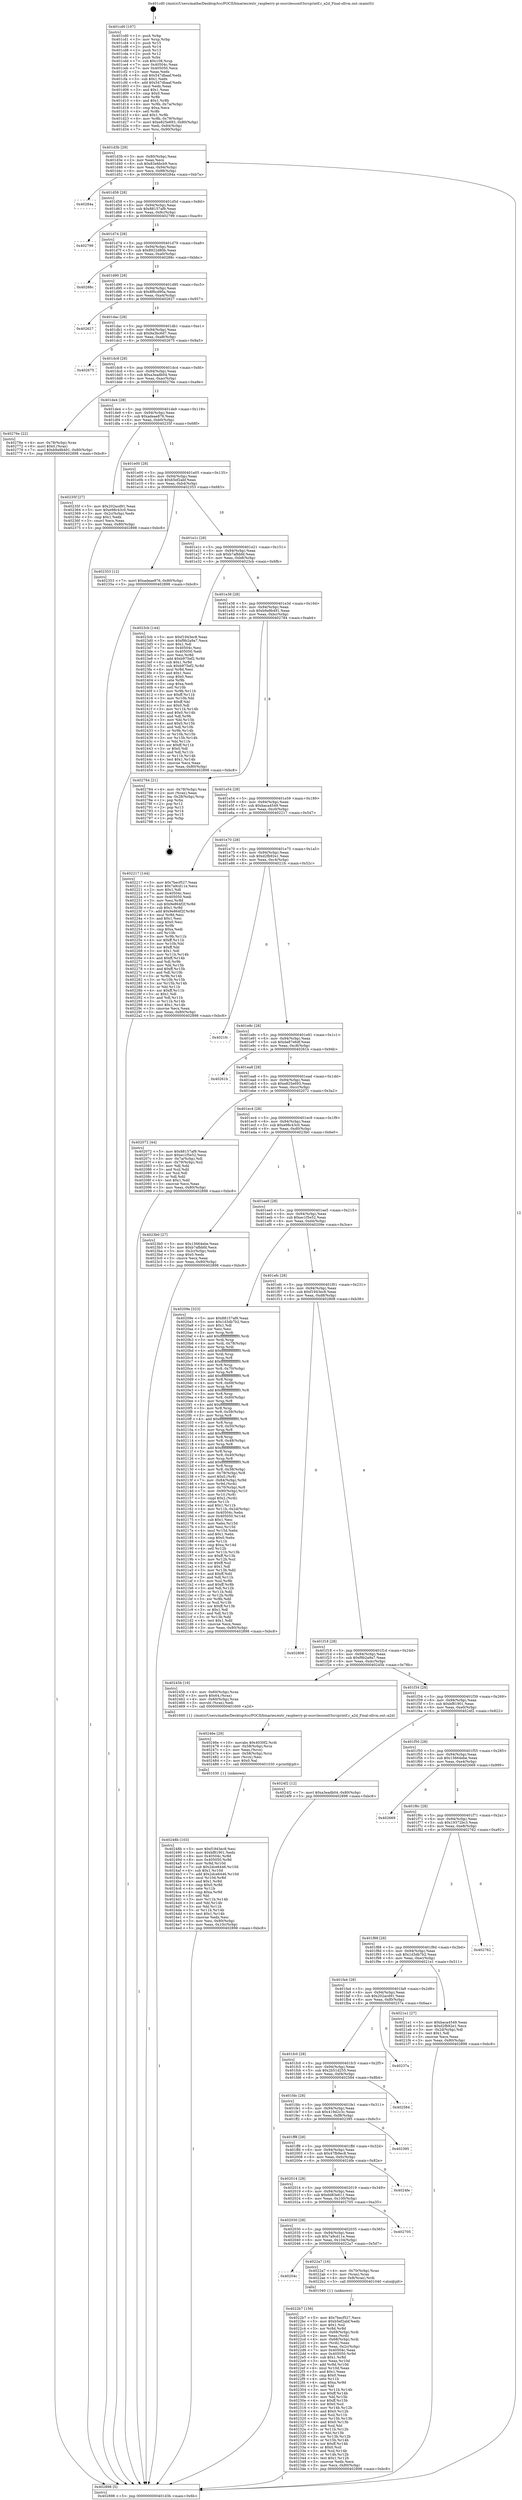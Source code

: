 digraph "0x401cd0" {
  label = "0x401cd0 (/mnt/c/Users/mathe/Desktop/tcc/POCII/binaries/extr_raspberry-pi-ossrclesson03srcprintf.c_a2d_Final-ollvm.out::main(0))"
  labelloc = "t"
  node[shape=record]

  Entry [label="",width=0.3,height=0.3,shape=circle,fillcolor=black,style=filled]
  "0x401d3b" [label="{
     0x401d3b [29]\l
     | [instrs]\l
     &nbsp;&nbsp;0x401d3b \<+3\>: mov -0x80(%rbp),%eax\l
     &nbsp;&nbsp;0x401d3e \<+2\>: mov %eax,%ecx\l
     &nbsp;&nbsp;0x401d40 \<+6\>: sub $0x83e6bcb9,%ecx\l
     &nbsp;&nbsp;0x401d46 \<+6\>: mov %eax,-0x94(%rbp)\l
     &nbsp;&nbsp;0x401d4c \<+6\>: mov %ecx,-0x98(%rbp)\l
     &nbsp;&nbsp;0x401d52 \<+6\>: je 000000000040284a \<main+0xb7a\>\l
  }"]
  "0x40284a" [label="{
     0x40284a\l
  }", style=dashed]
  "0x401d58" [label="{
     0x401d58 [28]\l
     | [instrs]\l
     &nbsp;&nbsp;0x401d58 \<+5\>: jmp 0000000000401d5d \<main+0x8d\>\l
     &nbsp;&nbsp;0x401d5d \<+6\>: mov -0x94(%rbp),%eax\l
     &nbsp;&nbsp;0x401d63 \<+5\>: sub $0x88157af9,%eax\l
     &nbsp;&nbsp;0x401d68 \<+6\>: mov %eax,-0x9c(%rbp)\l
     &nbsp;&nbsp;0x401d6e \<+6\>: je 0000000000402799 \<main+0xac9\>\l
  }"]
  Exit [label="",width=0.3,height=0.3,shape=circle,fillcolor=black,style=filled,peripheries=2]
  "0x402799" [label="{
     0x402799\l
  }", style=dashed]
  "0x401d74" [label="{
     0x401d74 [28]\l
     | [instrs]\l
     &nbsp;&nbsp;0x401d74 \<+5\>: jmp 0000000000401d79 \<main+0xa9\>\l
     &nbsp;&nbsp;0x401d79 \<+6\>: mov -0x94(%rbp),%eax\l
     &nbsp;&nbsp;0x401d7f \<+5\>: sub $0x8922d80b,%eax\l
     &nbsp;&nbsp;0x401d84 \<+6\>: mov %eax,-0xa0(%rbp)\l
     &nbsp;&nbsp;0x401d8a \<+6\>: je 000000000040288c \<main+0xbbc\>\l
  }"]
  "0x40248b" [label="{
     0x40248b [103]\l
     | [instrs]\l
     &nbsp;&nbsp;0x40248b \<+5\>: mov $0xf1943ec8,%esi\l
     &nbsp;&nbsp;0x402490 \<+5\>: mov $0xbf81901,%edx\l
     &nbsp;&nbsp;0x402495 \<+8\>: mov 0x40504c,%r8d\l
     &nbsp;&nbsp;0x40249d \<+8\>: mov 0x405050,%r9d\l
     &nbsp;&nbsp;0x4024a5 \<+3\>: mov %r8d,%r10d\l
     &nbsp;&nbsp;0x4024a8 \<+7\>: sub $0x2dce6446,%r10d\l
     &nbsp;&nbsp;0x4024af \<+4\>: sub $0x1,%r10d\l
     &nbsp;&nbsp;0x4024b3 \<+7\>: add $0x2dce6446,%r10d\l
     &nbsp;&nbsp;0x4024ba \<+4\>: imul %r10d,%r8d\l
     &nbsp;&nbsp;0x4024be \<+4\>: and $0x1,%r8d\l
     &nbsp;&nbsp;0x4024c2 \<+4\>: cmp $0x0,%r8d\l
     &nbsp;&nbsp;0x4024c6 \<+4\>: sete %r11b\l
     &nbsp;&nbsp;0x4024ca \<+4\>: cmp $0xa,%r9d\l
     &nbsp;&nbsp;0x4024ce \<+3\>: setl %bl\l
     &nbsp;&nbsp;0x4024d1 \<+3\>: mov %r11b,%r14b\l
     &nbsp;&nbsp;0x4024d4 \<+3\>: and %bl,%r14b\l
     &nbsp;&nbsp;0x4024d7 \<+3\>: xor %bl,%r11b\l
     &nbsp;&nbsp;0x4024da \<+3\>: or %r11b,%r14b\l
     &nbsp;&nbsp;0x4024dd \<+4\>: test $0x1,%r14b\l
     &nbsp;&nbsp;0x4024e1 \<+3\>: cmovne %edx,%esi\l
     &nbsp;&nbsp;0x4024e4 \<+3\>: mov %esi,-0x80(%rbp)\l
     &nbsp;&nbsp;0x4024e7 \<+6\>: mov %eax,-0x10c(%rbp)\l
     &nbsp;&nbsp;0x4024ed \<+5\>: jmp 0000000000402898 \<main+0xbc8\>\l
  }"]
  "0x40288c" [label="{
     0x40288c\l
  }", style=dashed]
  "0x401d90" [label="{
     0x401d90 [28]\l
     | [instrs]\l
     &nbsp;&nbsp;0x401d90 \<+5\>: jmp 0000000000401d95 \<main+0xc5\>\l
     &nbsp;&nbsp;0x401d95 \<+6\>: mov -0x94(%rbp),%eax\l
     &nbsp;&nbsp;0x401d9b \<+5\>: sub $0x8f6cd90a,%eax\l
     &nbsp;&nbsp;0x401da0 \<+6\>: mov %eax,-0xa4(%rbp)\l
     &nbsp;&nbsp;0x401da6 \<+6\>: je 0000000000402627 \<main+0x957\>\l
  }"]
  "0x40246e" [label="{
     0x40246e [29]\l
     | [instrs]\l
     &nbsp;&nbsp;0x40246e \<+10\>: movabs $0x4030f2,%rdi\l
     &nbsp;&nbsp;0x402478 \<+4\>: mov -0x58(%rbp),%rcx\l
     &nbsp;&nbsp;0x40247c \<+2\>: mov %eax,(%rcx)\l
     &nbsp;&nbsp;0x40247e \<+4\>: mov -0x58(%rbp),%rcx\l
     &nbsp;&nbsp;0x402482 \<+2\>: mov (%rcx),%esi\l
     &nbsp;&nbsp;0x402484 \<+2\>: mov $0x0,%al\l
     &nbsp;&nbsp;0x402486 \<+5\>: call 0000000000401030 \<printf@plt\>\l
     | [calls]\l
     &nbsp;&nbsp;0x401030 \{1\} (unknown)\l
  }"]
  "0x402627" [label="{
     0x402627\l
  }", style=dashed]
  "0x401dac" [label="{
     0x401dac [28]\l
     | [instrs]\l
     &nbsp;&nbsp;0x401dac \<+5\>: jmp 0000000000401db1 \<main+0xe1\>\l
     &nbsp;&nbsp;0x401db1 \<+6\>: mov -0x94(%rbp),%eax\l
     &nbsp;&nbsp;0x401db7 \<+5\>: sub $0x9a3bc6d7,%eax\l
     &nbsp;&nbsp;0x401dbc \<+6\>: mov %eax,-0xa8(%rbp)\l
     &nbsp;&nbsp;0x401dc2 \<+6\>: je 0000000000402675 \<main+0x9a5\>\l
  }"]
  "0x4022b7" [label="{
     0x4022b7 [156]\l
     | [instrs]\l
     &nbsp;&nbsp;0x4022b7 \<+5\>: mov $0x7becf527,%ecx\l
     &nbsp;&nbsp;0x4022bc \<+5\>: mov $0xb5ef2abf,%edx\l
     &nbsp;&nbsp;0x4022c1 \<+3\>: mov $0x1,%sil\l
     &nbsp;&nbsp;0x4022c4 \<+3\>: xor %r8d,%r8d\l
     &nbsp;&nbsp;0x4022c7 \<+4\>: mov -0x68(%rbp),%rdi\l
     &nbsp;&nbsp;0x4022cb \<+2\>: mov %eax,(%rdi)\l
     &nbsp;&nbsp;0x4022cd \<+4\>: mov -0x68(%rbp),%rdi\l
     &nbsp;&nbsp;0x4022d1 \<+2\>: mov (%rdi),%eax\l
     &nbsp;&nbsp;0x4022d3 \<+3\>: mov %eax,-0x2c(%rbp)\l
     &nbsp;&nbsp;0x4022d6 \<+7\>: mov 0x40504c,%eax\l
     &nbsp;&nbsp;0x4022dd \<+8\>: mov 0x405050,%r9d\l
     &nbsp;&nbsp;0x4022e5 \<+4\>: sub $0x1,%r8d\l
     &nbsp;&nbsp;0x4022e9 \<+3\>: mov %eax,%r10d\l
     &nbsp;&nbsp;0x4022ec \<+3\>: add %r8d,%r10d\l
     &nbsp;&nbsp;0x4022ef \<+4\>: imul %r10d,%eax\l
     &nbsp;&nbsp;0x4022f3 \<+3\>: and $0x1,%eax\l
     &nbsp;&nbsp;0x4022f6 \<+3\>: cmp $0x0,%eax\l
     &nbsp;&nbsp;0x4022f9 \<+4\>: sete %r11b\l
     &nbsp;&nbsp;0x4022fd \<+4\>: cmp $0xa,%r9d\l
     &nbsp;&nbsp;0x402301 \<+3\>: setl %bl\l
     &nbsp;&nbsp;0x402304 \<+3\>: mov %r11b,%r14b\l
     &nbsp;&nbsp;0x402307 \<+4\>: xor $0xff,%r14b\l
     &nbsp;&nbsp;0x40230b \<+3\>: mov %bl,%r15b\l
     &nbsp;&nbsp;0x40230e \<+4\>: xor $0xff,%r15b\l
     &nbsp;&nbsp;0x402312 \<+4\>: xor $0x0,%sil\l
     &nbsp;&nbsp;0x402316 \<+3\>: mov %r14b,%r12b\l
     &nbsp;&nbsp;0x402319 \<+4\>: and $0x0,%r12b\l
     &nbsp;&nbsp;0x40231d \<+3\>: and %sil,%r11b\l
     &nbsp;&nbsp;0x402320 \<+3\>: mov %r15b,%r13b\l
     &nbsp;&nbsp;0x402323 \<+4\>: and $0x0,%r13b\l
     &nbsp;&nbsp;0x402327 \<+3\>: and %sil,%bl\l
     &nbsp;&nbsp;0x40232a \<+3\>: or %r11b,%r12b\l
     &nbsp;&nbsp;0x40232d \<+3\>: or %bl,%r13b\l
     &nbsp;&nbsp;0x402330 \<+3\>: xor %r13b,%r12b\l
     &nbsp;&nbsp;0x402333 \<+3\>: or %r15b,%r14b\l
     &nbsp;&nbsp;0x402336 \<+4\>: xor $0xff,%r14b\l
     &nbsp;&nbsp;0x40233a \<+4\>: or $0x0,%sil\l
     &nbsp;&nbsp;0x40233e \<+3\>: and %sil,%r14b\l
     &nbsp;&nbsp;0x402341 \<+3\>: or %r14b,%r12b\l
     &nbsp;&nbsp;0x402344 \<+4\>: test $0x1,%r12b\l
     &nbsp;&nbsp;0x402348 \<+3\>: cmovne %edx,%ecx\l
     &nbsp;&nbsp;0x40234b \<+3\>: mov %ecx,-0x80(%rbp)\l
     &nbsp;&nbsp;0x40234e \<+5\>: jmp 0000000000402898 \<main+0xbc8\>\l
  }"]
  "0x402675" [label="{
     0x402675\l
  }", style=dashed]
  "0x401dc8" [label="{
     0x401dc8 [28]\l
     | [instrs]\l
     &nbsp;&nbsp;0x401dc8 \<+5\>: jmp 0000000000401dcd \<main+0xfd\>\l
     &nbsp;&nbsp;0x401dcd \<+6\>: mov -0x94(%rbp),%eax\l
     &nbsp;&nbsp;0x401dd3 \<+5\>: sub $0xa3eadb04,%eax\l
     &nbsp;&nbsp;0x401dd8 \<+6\>: mov %eax,-0xac(%rbp)\l
     &nbsp;&nbsp;0x401dde \<+6\>: je 000000000040276e \<main+0xa9e\>\l
  }"]
  "0x40204c" [label="{
     0x40204c\l
  }", style=dashed]
  "0x40276e" [label="{
     0x40276e [22]\l
     | [instrs]\l
     &nbsp;&nbsp;0x40276e \<+4\>: mov -0x78(%rbp),%rax\l
     &nbsp;&nbsp;0x402772 \<+6\>: movl $0x0,(%rax)\l
     &nbsp;&nbsp;0x402778 \<+7\>: movl $0xb9a9b491,-0x80(%rbp)\l
     &nbsp;&nbsp;0x40277f \<+5\>: jmp 0000000000402898 \<main+0xbc8\>\l
  }"]
  "0x401de4" [label="{
     0x401de4 [28]\l
     | [instrs]\l
     &nbsp;&nbsp;0x401de4 \<+5\>: jmp 0000000000401de9 \<main+0x119\>\l
     &nbsp;&nbsp;0x401de9 \<+6\>: mov -0x94(%rbp),%eax\l
     &nbsp;&nbsp;0x401def \<+5\>: sub $0xadeae876,%eax\l
     &nbsp;&nbsp;0x401df4 \<+6\>: mov %eax,-0xb0(%rbp)\l
     &nbsp;&nbsp;0x401dfa \<+6\>: je 000000000040235f \<main+0x68f\>\l
  }"]
  "0x4022a7" [label="{
     0x4022a7 [16]\l
     | [instrs]\l
     &nbsp;&nbsp;0x4022a7 \<+4\>: mov -0x70(%rbp),%rax\l
     &nbsp;&nbsp;0x4022ab \<+3\>: mov (%rax),%rax\l
     &nbsp;&nbsp;0x4022ae \<+4\>: mov 0x8(%rax),%rdi\l
     &nbsp;&nbsp;0x4022b2 \<+5\>: call 0000000000401040 \<atoi@plt\>\l
     | [calls]\l
     &nbsp;&nbsp;0x401040 \{1\} (unknown)\l
  }"]
  "0x40235f" [label="{
     0x40235f [27]\l
     | [instrs]\l
     &nbsp;&nbsp;0x40235f \<+5\>: mov $0x202acd91,%eax\l
     &nbsp;&nbsp;0x402364 \<+5\>: mov $0xe98c43c0,%ecx\l
     &nbsp;&nbsp;0x402369 \<+3\>: mov -0x2c(%rbp),%edx\l
     &nbsp;&nbsp;0x40236c \<+3\>: cmp $0x1,%edx\l
     &nbsp;&nbsp;0x40236f \<+3\>: cmovl %ecx,%eax\l
     &nbsp;&nbsp;0x402372 \<+3\>: mov %eax,-0x80(%rbp)\l
     &nbsp;&nbsp;0x402375 \<+5\>: jmp 0000000000402898 \<main+0xbc8\>\l
  }"]
  "0x401e00" [label="{
     0x401e00 [28]\l
     | [instrs]\l
     &nbsp;&nbsp;0x401e00 \<+5\>: jmp 0000000000401e05 \<main+0x135\>\l
     &nbsp;&nbsp;0x401e05 \<+6\>: mov -0x94(%rbp),%eax\l
     &nbsp;&nbsp;0x401e0b \<+5\>: sub $0xb5ef2abf,%eax\l
     &nbsp;&nbsp;0x401e10 \<+6\>: mov %eax,-0xb4(%rbp)\l
     &nbsp;&nbsp;0x401e16 \<+6\>: je 0000000000402353 \<main+0x683\>\l
  }"]
  "0x402030" [label="{
     0x402030 [28]\l
     | [instrs]\l
     &nbsp;&nbsp;0x402030 \<+5\>: jmp 0000000000402035 \<main+0x365\>\l
     &nbsp;&nbsp;0x402035 \<+6\>: mov -0x94(%rbp),%eax\l
     &nbsp;&nbsp;0x40203b \<+5\>: sub $0x7a9cd11e,%eax\l
     &nbsp;&nbsp;0x402040 \<+6\>: mov %eax,-0x104(%rbp)\l
     &nbsp;&nbsp;0x402046 \<+6\>: je 00000000004022a7 \<main+0x5d7\>\l
  }"]
  "0x402353" [label="{
     0x402353 [12]\l
     | [instrs]\l
     &nbsp;&nbsp;0x402353 \<+7\>: movl $0xadeae876,-0x80(%rbp)\l
     &nbsp;&nbsp;0x40235a \<+5\>: jmp 0000000000402898 \<main+0xbc8\>\l
  }"]
  "0x401e1c" [label="{
     0x401e1c [28]\l
     | [instrs]\l
     &nbsp;&nbsp;0x401e1c \<+5\>: jmp 0000000000401e21 \<main+0x151\>\l
     &nbsp;&nbsp;0x401e21 \<+6\>: mov -0x94(%rbp),%eax\l
     &nbsp;&nbsp;0x401e27 \<+5\>: sub $0xb7afbbfd,%eax\l
     &nbsp;&nbsp;0x401e2c \<+6\>: mov %eax,-0xb8(%rbp)\l
     &nbsp;&nbsp;0x401e32 \<+6\>: je 00000000004023cb \<main+0x6fb\>\l
  }"]
  "0x402705" [label="{
     0x402705\l
  }", style=dashed]
  "0x4023cb" [label="{
     0x4023cb [144]\l
     | [instrs]\l
     &nbsp;&nbsp;0x4023cb \<+5\>: mov $0xf1943ec8,%eax\l
     &nbsp;&nbsp;0x4023d0 \<+5\>: mov $0xf9b2a9a7,%ecx\l
     &nbsp;&nbsp;0x4023d5 \<+2\>: mov $0x1,%dl\l
     &nbsp;&nbsp;0x4023d7 \<+7\>: mov 0x40504c,%esi\l
     &nbsp;&nbsp;0x4023de \<+7\>: mov 0x405050,%edi\l
     &nbsp;&nbsp;0x4023e5 \<+3\>: mov %esi,%r8d\l
     &nbsp;&nbsp;0x4023e8 \<+7\>: add $0xb975ef2,%r8d\l
     &nbsp;&nbsp;0x4023ef \<+4\>: sub $0x1,%r8d\l
     &nbsp;&nbsp;0x4023f3 \<+7\>: sub $0xb975ef2,%r8d\l
     &nbsp;&nbsp;0x4023fa \<+4\>: imul %r8d,%esi\l
     &nbsp;&nbsp;0x4023fe \<+3\>: and $0x1,%esi\l
     &nbsp;&nbsp;0x402401 \<+3\>: cmp $0x0,%esi\l
     &nbsp;&nbsp;0x402404 \<+4\>: sete %r9b\l
     &nbsp;&nbsp;0x402408 \<+3\>: cmp $0xa,%edi\l
     &nbsp;&nbsp;0x40240b \<+4\>: setl %r10b\l
     &nbsp;&nbsp;0x40240f \<+3\>: mov %r9b,%r11b\l
     &nbsp;&nbsp;0x402412 \<+4\>: xor $0xff,%r11b\l
     &nbsp;&nbsp;0x402416 \<+3\>: mov %r10b,%bl\l
     &nbsp;&nbsp;0x402419 \<+3\>: xor $0xff,%bl\l
     &nbsp;&nbsp;0x40241c \<+3\>: xor $0x0,%dl\l
     &nbsp;&nbsp;0x40241f \<+3\>: mov %r11b,%r14b\l
     &nbsp;&nbsp;0x402422 \<+4\>: and $0x0,%r14b\l
     &nbsp;&nbsp;0x402426 \<+3\>: and %dl,%r9b\l
     &nbsp;&nbsp;0x402429 \<+3\>: mov %bl,%r15b\l
     &nbsp;&nbsp;0x40242c \<+4\>: and $0x0,%r15b\l
     &nbsp;&nbsp;0x402430 \<+3\>: and %dl,%r10b\l
     &nbsp;&nbsp;0x402433 \<+3\>: or %r9b,%r14b\l
     &nbsp;&nbsp;0x402436 \<+3\>: or %r10b,%r15b\l
     &nbsp;&nbsp;0x402439 \<+3\>: xor %r15b,%r14b\l
     &nbsp;&nbsp;0x40243c \<+3\>: or %bl,%r11b\l
     &nbsp;&nbsp;0x40243f \<+4\>: xor $0xff,%r11b\l
     &nbsp;&nbsp;0x402443 \<+3\>: or $0x0,%dl\l
     &nbsp;&nbsp;0x402446 \<+3\>: and %dl,%r11b\l
     &nbsp;&nbsp;0x402449 \<+3\>: or %r11b,%r14b\l
     &nbsp;&nbsp;0x40244c \<+4\>: test $0x1,%r14b\l
     &nbsp;&nbsp;0x402450 \<+3\>: cmovne %ecx,%eax\l
     &nbsp;&nbsp;0x402453 \<+3\>: mov %eax,-0x80(%rbp)\l
     &nbsp;&nbsp;0x402456 \<+5\>: jmp 0000000000402898 \<main+0xbc8\>\l
  }"]
  "0x401e38" [label="{
     0x401e38 [28]\l
     | [instrs]\l
     &nbsp;&nbsp;0x401e38 \<+5\>: jmp 0000000000401e3d \<main+0x16d\>\l
     &nbsp;&nbsp;0x401e3d \<+6\>: mov -0x94(%rbp),%eax\l
     &nbsp;&nbsp;0x401e43 \<+5\>: sub $0xb9a9b491,%eax\l
     &nbsp;&nbsp;0x401e48 \<+6\>: mov %eax,-0xbc(%rbp)\l
     &nbsp;&nbsp;0x401e4e \<+6\>: je 0000000000402784 \<main+0xab4\>\l
  }"]
  "0x402014" [label="{
     0x402014 [28]\l
     | [instrs]\l
     &nbsp;&nbsp;0x402014 \<+5\>: jmp 0000000000402019 \<main+0x349\>\l
     &nbsp;&nbsp;0x402019 \<+6\>: mov -0x94(%rbp),%eax\l
     &nbsp;&nbsp;0x40201f \<+5\>: sub $0x6d83e611,%eax\l
     &nbsp;&nbsp;0x402024 \<+6\>: mov %eax,-0x100(%rbp)\l
     &nbsp;&nbsp;0x40202a \<+6\>: je 0000000000402705 \<main+0xa35\>\l
  }"]
  "0x402784" [label="{
     0x402784 [21]\l
     | [instrs]\l
     &nbsp;&nbsp;0x402784 \<+4\>: mov -0x78(%rbp),%rax\l
     &nbsp;&nbsp;0x402788 \<+2\>: mov (%rax),%eax\l
     &nbsp;&nbsp;0x40278a \<+4\>: lea -0x28(%rbp),%rsp\l
     &nbsp;&nbsp;0x40278e \<+1\>: pop %rbx\l
     &nbsp;&nbsp;0x40278f \<+2\>: pop %r12\l
     &nbsp;&nbsp;0x402791 \<+2\>: pop %r13\l
     &nbsp;&nbsp;0x402793 \<+2\>: pop %r14\l
     &nbsp;&nbsp;0x402795 \<+2\>: pop %r15\l
     &nbsp;&nbsp;0x402797 \<+1\>: pop %rbp\l
     &nbsp;&nbsp;0x402798 \<+1\>: ret\l
  }"]
  "0x401e54" [label="{
     0x401e54 [28]\l
     | [instrs]\l
     &nbsp;&nbsp;0x401e54 \<+5\>: jmp 0000000000401e59 \<main+0x189\>\l
     &nbsp;&nbsp;0x401e59 \<+6\>: mov -0x94(%rbp),%eax\l
     &nbsp;&nbsp;0x401e5f \<+5\>: sub $0xbaca4549,%eax\l
     &nbsp;&nbsp;0x401e64 \<+6\>: mov %eax,-0xc0(%rbp)\l
     &nbsp;&nbsp;0x401e6a \<+6\>: je 0000000000402217 \<main+0x547\>\l
  }"]
  "0x4024fe" [label="{
     0x4024fe\l
  }", style=dashed]
  "0x402217" [label="{
     0x402217 [144]\l
     | [instrs]\l
     &nbsp;&nbsp;0x402217 \<+5\>: mov $0x7becf527,%eax\l
     &nbsp;&nbsp;0x40221c \<+5\>: mov $0x7a9cd11e,%ecx\l
     &nbsp;&nbsp;0x402221 \<+2\>: mov $0x1,%dl\l
     &nbsp;&nbsp;0x402223 \<+7\>: mov 0x40504c,%esi\l
     &nbsp;&nbsp;0x40222a \<+7\>: mov 0x405050,%edi\l
     &nbsp;&nbsp;0x402231 \<+3\>: mov %esi,%r8d\l
     &nbsp;&nbsp;0x402234 \<+7\>: sub $0x9e864f2f,%r8d\l
     &nbsp;&nbsp;0x40223b \<+4\>: sub $0x1,%r8d\l
     &nbsp;&nbsp;0x40223f \<+7\>: add $0x9e864f2f,%r8d\l
     &nbsp;&nbsp;0x402246 \<+4\>: imul %r8d,%esi\l
     &nbsp;&nbsp;0x40224a \<+3\>: and $0x1,%esi\l
     &nbsp;&nbsp;0x40224d \<+3\>: cmp $0x0,%esi\l
     &nbsp;&nbsp;0x402250 \<+4\>: sete %r9b\l
     &nbsp;&nbsp;0x402254 \<+3\>: cmp $0xa,%edi\l
     &nbsp;&nbsp;0x402257 \<+4\>: setl %r10b\l
     &nbsp;&nbsp;0x40225b \<+3\>: mov %r9b,%r11b\l
     &nbsp;&nbsp;0x40225e \<+4\>: xor $0xff,%r11b\l
     &nbsp;&nbsp;0x402262 \<+3\>: mov %r10b,%bl\l
     &nbsp;&nbsp;0x402265 \<+3\>: xor $0xff,%bl\l
     &nbsp;&nbsp;0x402268 \<+3\>: xor $0x1,%dl\l
     &nbsp;&nbsp;0x40226b \<+3\>: mov %r11b,%r14b\l
     &nbsp;&nbsp;0x40226e \<+4\>: and $0xff,%r14b\l
     &nbsp;&nbsp;0x402272 \<+3\>: and %dl,%r9b\l
     &nbsp;&nbsp;0x402275 \<+3\>: mov %bl,%r15b\l
     &nbsp;&nbsp;0x402278 \<+4\>: and $0xff,%r15b\l
     &nbsp;&nbsp;0x40227c \<+3\>: and %dl,%r10b\l
     &nbsp;&nbsp;0x40227f \<+3\>: or %r9b,%r14b\l
     &nbsp;&nbsp;0x402282 \<+3\>: or %r10b,%r15b\l
     &nbsp;&nbsp;0x402285 \<+3\>: xor %r15b,%r14b\l
     &nbsp;&nbsp;0x402288 \<+3\>: or %bl,%r11b\l
     &nbsp;&nbsp;0x40228b \<+4\>: xor $0xff,%r11b\l
     &nbsp;&nbsp;0x40228f \<+3\>: or $0x1,%dl\l
     &nbsp;&nbsp;0x402292 \<+3\>: and %dl,%r11b\l
     &nbsp;&nbsp;0x402295 \<+3\>: or %r11b,%r14b\l
     &nbsp;&nbsp;0x402298 \<+4\>: test $0x1,%r14b\l
     &nbsp;&nbsp;0x40229c \<+3\>: cmovne %ecx,%eax\l
     &nbsp;&nbsp;0x40229f \<+3\>: mov %eax,-0x80(%rbp)\l
     &nbsp;&nbsp;0x4022a2 \<+5\>: jmp 0000000000402898 \<main+0xbc8\>\l
  }"]
  "0x401e70" [label="{
     0x401e70 [28]\l
     | [instrs]\l
     &nbsp;&nbsp;0x401e70 \<+5\>: jmp 0000000000401e75 \<main+0x1a5\>\l
     &nbsp;&nbsp;0x401e75 \<+6\>: mov -0x94(%rbp),%eax\l
     &nbsp;&nbsp;0x401e7b \<+5\>: sub $0xd2fb92e1,%eax\l
     &nbsp;&nbsp;0x401e80 \<+6\>: mov %eax,-0xc4(%rbp)\l
     &nbsp;&nbsp;0x401e86 \<+6\>: je 00000000004021fc \<main+0x52c\>\l
  }"]
  "0x401ff8" [label="{
     0x401ff8 [28]\l
     | [instrs]\l
     &nbsp;&nbsp;0x401ff8 \<+5\>: jmp 0000000000401ffd \<main+0x32d\>\l
     &nbsp;&nbsp;0x401ffd \<+6\>: mov -0x94(%rbp),%eax\l
     &nbsp;&nbsp;0x402003 \<+5\>: sub $0x47fb9ec8,%eax\l
     &nbsp;&nbsp;0x402008 \<+6\>: mov %eax,-0xfc(%rbp)\l
     &nbsp;&nbsp;0x40200e \<+6\>: je 00000000004024fe \<main+0x82e\>\l
  }"]
  "0x4021fc" [label="{
     0x4021fc\l
  }", style=dashed]
  "0x401e8c" [label="{
     0x401e8c [28]\l
     | [instrs]\l
     &nbsp;&nbsp;0x401e8c \<+5\>: jmp 0000000000401e91 \<main+0x1c1\>\l
     &nbsp;&nbsp;0x401e91 \<+6\>: mov -0x94(%rbp),%eax\l
     &nbsp;&nbsp;0x401e97 \<+5\>: sub $0xda87e6df,%eax\l
     &nbsp;&nbsp;0x401e9c \<+6\>: mov %eax,-0xc8(%rbp)\l
     &nbsp;&nbsp;0x401ea2 \<+6\>: je 000000000040261b \<main+0x94b\>\l
  }"]
  "0x402395" [label="{
     0x402395\l
  }", style=dashed]
  "0x40261b" [label="{
     0x40261b\l
  }", style=dashed]
  "0x401ea8" [label="{
     0x401ea8 [28]\l
     | [instrs]\l
     &nbsp;&nbsp;0x401ea8 \<+5\>: jmp 0000000000401ead \<main+0x1dd\>\l
     &nbsp;&nbsp;0x401ead \<+6\>: mov -0x94(%rbp),%eax\l
     &nbsp;&nbsp;0x401eb3 \<+5\>: sub $0xe825e693,%eax\l
     &nbsp;&nbsp;0x401eb8 \<+6\>: mov %eax,-0xcc(%rbp)\l
     &nbsp;&nbsp;0x401ebe \<+6\>: je 0000000000402072 \<main+0x3a2\>\l
  }"]
  "0x401fdc" [label="{
     0x401fdc [28]\l
     | [instrs]\l
     &nbsp;&nbsp;0x401fdc \<+5\>: jmp 0000000000401fe1 \<main+0x311\>\l
     &nbsp;&nbsp;0x401fe1 \<+6\>: mov -0x94(%rbp),%eax\l
     &nbsp;&nbsp;0x401fe7 \<+5\>: sub $0x419d2c3c,%eax\l
     &nbsp;&nbsp;0x401fec \<+6\>: mov %eax,-0xf8(%rbp)\l
     &nbsp;&nbsp;0x401ff2 \<+6\>: je 0000000000402395 \<main+0x6c5\>\l
  }"]
  "0x402072" [label="{
     0x402072 [44]\l
     | [instrs]\l
     &nbsp;&nbsp;0x402072 \<+5\>: mov $0x88157af9,%eax\l
     &nbsp;&nbsp;0x402077 \<+5\>: mov $0xec1f5e52,%ecx\l
     &nbsp;&nbsp;0x40207c \<+3\>: mov -0x7a(%rbp),%dl\l
     &nbsp;&nbsp;0x40207f \<+4\>: mov -0x79(%rbp),%sil\l
     &nbsp;&nbsp;0x402083 \<+3\>: mov %dl,%dil\l
     &nbsp;&nbsp;0x402086 \<+3\>: and %sil,%dil\l
     &nbsp;&nbsp;0x402089 \<+3\>: xor %sil,%dl\l
     &nbsp;&nbsp;0x40208c \<+3\>: or %dl,%dil\l
     &nbsp;&nbsp;0x40208f \<+4\>: test $0x1,%dil\l
     &nbsp;&nbsp;0x402093 \<+3\>: cmovne %ecx,%eax\l
     &nbsp;&nbsp;0x402096 \<+3\>: mov %eax,-0x80(%rbp)\l
     &nbsp;&nbsp;0x402099 \<+5\>: jmp 0000000000402898 \<main+0xbc8\>\l
  }"]
  "0x401ec4" [label="{
     0x401ec4 [28]\l
     | [instrs]\l
     &nbsp;&nbsp;0x401ec4 \<+5\>: jmp 0000000000401ec9 \<main+0x1f9\>\l
     &nbsp;&nbsp;0x401ec9 \<+6\>: mov -0x94(%rbp),%eax\l
     &nbsp;&nbsp;0x401ecf \<+5\>: sub $0xe98c43c0,%eax\l
     &nbsp;&nbsp;0x401ed4 \<+6\>: mov %eax,-0xd0(%rbp)\l
     &nbsp;&nbsp;0x401eda \<+6\>: je 00000000004023b0 \<main+0x6e0\>\l
  }"]
  "0x402898" [label="{
     0x402898 [5]\l
     | [instrs]\l
     &nbsp;&nbsp;0x402898 \<+5\>: jmp 0000000000401d3b \<main+0x6b\>\l
  }"]
  "0x401cd0" [label="{
     0x401cd0 [107]\l
     | [instrs]\l
     &nbsp;&nbsp;0x401cd0 \<+1\>: push %rbp\l
     &nbsp;&nbsp;0x401cd1 \<+3\>: mov %rsp,%rbp\l
     &nbsp;&nbsp;0x401cd4 \<+2\>: push %r15\l
     &nbsp;&nbsp;0x401cd6 \<+2\>: push %r14\l
     &nbsp;&nbsp;0x401cd8 \<+2\>: push %r13\l
     &nbsp;&nbsp;0x401cda \<+2\>: push %r12\l
     &nbsp;&nbsp;0x401cdc \<+1\>: push %rbx\l
     &nbsp;&nbsp;0x401cdd \<+7\>: sub $0x108,%rsp\l
     &nbsp;&nbsp;0x401ce4 \<+7\>: mov 0x40504c,%eax\l
     &nbsp;&nbsp;0x401ceb \<+7\>: mov 0x405050,%ecx\l
     &nbsp;&nbsp;0x401cf2 \<+2\>: mov %eax,%edx\l
     &nbsp;&nbsp;0x401cf4 \<+6\>: sub $0x547dbaaf,%edx\l
     &nbsp;&nbsp;0x401cfa \<+3\>: sub $0x1,%edx\l
     &nbsp;&nbsp;0x401cfd \<+6\>: add $0x547dbaaf,%edx\l
     &nbsp;&nbsp;0x401d03 \<+3\>: imul %edx,%eax\l
     &nbsp;&nbsp;0x401d06 \<+3\>: and $0x1,%eax\l
     &nbsp;&nbsp;0x401d09 \<+3\>: cmp $0x0,%eax\l
     &nbsp;&nbsp;0x401d0c \<+4\>: sete %r8b\l
     &nbsp;&nbsp;0x401d10 \<+4\>: and $0x1,%r8b\l
     &nbsp;&nbsp;0x401d14 \<+4\>: mov %r8b,-0x7a(%rbp)\l
     &nbsp;&nbsp;0x401d18 \<+3\>: cmp $0xa,%ecx\l
     &nbsp;&nbsp;0x401d1b \<+4\>: setl %r8b\l
     &nbsp;&nbsp;0x401d1f \<+4\>: and $0x1,%r8b\l
     &nbsp;&nbsp;0x401d23 \<+4\>: mov %r8b,-0x79(%rbp)\l
     &nbsp;&nbsp;0x401d27 \<+7\>: movl $0xe825e693,-0x80(%rbp)\l
     &nbsp;&nbsp;0x401d2e \<+6\>: mov %edi,-0x84(%rbp)\l
     &nbsp;&nbsp;0x401d34 \<+7\>: mov %rsi,-0x90(%rbp)\l
  }"]
  "0x402584" [label="{
     0x402584\l
  }", style=dashed]
  "0x4023b0" [label="{
     0x4023b0 [27]\l
     | [instrs]\l
     &nbsp;&nbsp;0x4023b0 \<+5\>: mov $0x15664ebe,%eax\l
     &nbsp;&nbsp;0x4023b5 \<+5\>: mov $0xb7afbbfd,%ecx\l
     &nbsp;&nbsp;0x4023ba \<+3\>: mov -0x2c(%rbp),%edx\l
     &nbsp;&nbsp;0x4023bd \<+3\>: cmp $0x0,%edx\l
     &nbsp;&nbsp;0x4023c0 \<+3\>: cmove %ecx,%eax\l
     &nbsp;&nbsp;0x4023c3 \<+3\>: mov %eax,-0x80(%rbp)\l
     &nbsp;&nbsp;0x4023c6 \<+5\>: jmp 0000000000402898 \<main+0xbc8\>\l
  }"]
  "0x401ee0" [label="{
     0x401ee0 [28]\l
     | [instrs]\l
     &nbsp;&nbsp;0x401ee0 \<+5\>: jmp 0000000000401ee5 \<main+0x215\>\l
     &nbsp;&nbsp;0x401ee5 \<+6\>: mov -0x94(%rbp),%eax\l
     &nbsp;&nbsp;0x401eeb \<+5\>: sub $0xec1f5e52,%eax\l
     &nbsp;&nbsp;0x401ef0 \<+6\>: mov %eax,-0xd4(%rbp)\l
     &nbsp;&nbsp;0x401ef6 \<+6\>: je 000000000040209e \<main+0x3ce\>\l
  }"]
  "0x401fc0" [label="{
     0x401fc0 [28]\l
     | [instrs]\l
     &nbsp;&nbsp;0x401fc0 \<+5\>: jmp 0000000000401fc5 \<main+0x2f5\>\l
     &nbsp;&nbsp;0x401fc5 \<+6\>: mov -0x94(%rbp),%eax\l
     &nbsp;&nbsp;0x401fcb \<+5\>: sub $0x2b51d255,%eax\l
     &nbsp;&nbsp;0x401fd0 \<+6\>: mov %eax,-0xf4(%rbp)\l
     &nbsp;&nbsp;0x401fd6 \<+6\>: je 0000000000402584 \<main+0x8b4\>\l
  }"]
  "0x40209e" [label="{
     0x40209e [323]\l
     | [instrs]\l
     &nbsp;&nbsp;0x40209e \<+5\>: mov $0x88157af9,%eax\l
     &nbsp;&nbsp;0x4020a3 \<+5\>: mov $0x1d3db7b2,%ecx\l
     &nbsp;&nbsp;0x4020a8 \<+2\>: mov $0x1,%dl\l
     &nbsp;&nbsp;0x4020aa \<+2\>: xor %esi,%esi\l
     &nbsp;&nbsp;0x4020ac \<+3\>: mov %rsp,%rdi\l
     &nbsp;&nbsp;0x4020af \<+4\>: add $0xfffffffffffffff0,%rdi\l
     &nbsp;&nbsp;0x4020b3 \<+3\>: mov %rdi,%rsp\l
     &nbsp;&nbsp;0x4020b6 \<+4\>: mov %rdi,-0x78(%rbp)\l
     &nbsp;&nbsp;0x4020ba \<+3\>: mov %rsp,%rdi\l
     &nbsp;&nbsp;0x4020bd \<+4\>: add $0xfffffffffffffff0,%rdi\l
     &nbsp;&nbsp;0x4020c1 \<+3\>: mov %rdi,%rsp\l
     &nbsp;&nbsp;0x4020c4 \<+3\>: mov %rsp,%r8\l
     &nbsp;&nbsp;0x4020c7 \<+4\>: add $0xfffffffffffffff0,%r8\l
     &nbsp;&nbsp;0x4020cb \<+3\>: mov %r8,%rsp\l
     &nbsp;&nbsp;0x4020ce \<+4\>: mov %r8,-0x70(%rbp)\l
     &nbsp;&nbsp;0x4020d2 \<+3\>: mov %rsp,%r8\l
     &nbsp;&nbsp;0x4020d5 \<+4\>: add $0xfffffffffffffff0,%r8\l
     &nbsp;&nbsp;0x4020d9 \<+3\>: mov %r8,%rsp\l
     &nbsp;&nbsp;0x4020dc \<+4\>: mov %r8,-0x68(%rbp)\l
     &nbsp;&nbsp;0x4020e0 \<+3\>: mov %rsp,%r8\l
     &nbsp;&nbsp;0x4020e3 \<+4\>: add $0xfffffffffffffff0,%r8\l
     &nbsp;&nbsp;0x4020e7 \<+3\>: mov %r8,%rsp\l
     &nbsp;&nbsp;0x4020ea \<+4\>: mov %r8,-0x60(%rbp)\l
     &nbsp;&nbsp;0x4020ee \<+3\>: mov %rsp,%r8\l
     &nbsp;&nbsp;0x4020f1 \<+4\>: add $0xfffffffffffffff0,%r8\l
     &nbsp;&nbsp;0x4020f5 \<+3\>: mov %r8,%rsp\l
     &nbsp;&nbsp;0x4020f8 \<+4\>: mov %r8,-0x58(%rbp)\l
     &nbsp;&nbsp;0x4020fc \<+3\>: mov %rsp,%r8\l
     &nbsp;&nbsp;0x4020ff \<+4\>: add $0xfffffffffffffff0,%r8\l
     &nbsp;&nbsp;0x402103 \<+3\>: mov %r8,%rsp\l
     &nbsp;&nbsp;0x402106 \<+4\>: mov %r8,-0x50(%rbp)\l
     &nbsp;&nbsp;0x40210a \<+3\>: mov %rsp,%r8\l
     &nbsp;&nbsp;0x40210d \<+4\>: add $0xfffffffffffffff0,%r8\l
     &nbsp;&nbsp;0x402111 \<+3\>: mov %r8,%rsp\l
     &nbsp;&nbsp;0x402114 \<+4\>: mov %r8,-0x48(%rbp)\l
     &nbsp;&nbsp;0x402118 \<+3\>: mov %rsp,%r8\l
     &nbsp;&nbsp;0x40211b \<+4\>: add $0xfffffffffffffff0,%r8\l
     &nbsp;&nbsp;0x40211f \<+3\>: mov %r8,%rsp\l
     &nbsp;&nbsp;0x402122 \<+4\>: mov %r8,-0x40(%rbp)\l
     &nbsp;&nbsp;0x402126 \<+3\>: mov %rsp,%r8\l
     &nbsp;&nbsp;0x402129 \<+4\>: add $0xfffffffffffffff0,%r8\l
     &nbsp;&nbsp;0x40212d \<+3\>: mov %r8,%rsp\l
     &nbsp;&nbsp;0x402130 \<+4\>: mov %r8,-0x38(%rbp)\l
     &nbsp;&nbsp;0x402134 \<+4\>: mov -0x78(%rbp),%r8\l
     &nbsp;&nbsp;0x402138 \<+7\>: movl $0x0,(%r8)\l
     &nbsp;&nbsp;0x40213f \<+7\>: mov -0x84(%rbp),%r9d\l
     &nbsp;&nbsp;0x402146 \<+3\>: mov %r9d,(%rdi)\l
     &nbsp;&nbsp;0x402149 \<+4\>: mov -0x70(%rbp),%r8\l
     &nbsp;&nbsp;0x40214d \<+7\>: mov -0x90(%rbp),%r10\l
     &nbsp;&nbsp;0x402154 \<+3\>: mov %r10,(%r8)\l
     &nbsp;&nbsp;0x402157 \<+3\>: cmpl $0x2,(%rdi)\l
     &nbsp;&nbsp;0x40215a \<+4\>: setne %r11b\l
     &nbsp;&nbsp;0x40215e \<+4\>: and $0x1,%r11b\l
     &nbsp;&nbsp;0x402162 \<+4\>: mov %r11b,-0x2d(%rbp)\l
     &nbsp;&nbsp;0x402166 \<+7\>: mov 0x40504c,%ebx\l
     &nbsp;&nbsp;0x40216d \<+8\>: mov 0x405050,%r14d\l
     &nbsp;&nbsp;0x402175 \<+3\>: sub $0x1,%esi\l
     &nbsp;&nbsp;0x402178 \<+3\>: mov %ebx,%r15d\l
     &nbsp;&nbsp;0x40217b \<+3\>: add %esi,%r15d\l
     &nbsp;&nbsp;0x40217e \<+4\>: imul %r15d,%ebx\l
     &nbsp;&nbsp;0x402182 \<+3\>: and $0x1,%ebx\l
     &nbsp;&nbsp;0x402185 \<+3\>: cmp $0x0,%ebx\l
     &nbsp;&nbsp;0x402188 \<+4\>: sete %r11b\l
     &nbsp;&nbsp;0x40218c \<+4\>: cmp $0xa,%r14d\l
     &nbsp;&nbsp;0x402190 \<+4\>: setl %r12b\l
     &nbsp;&nbsp;0x402194 \<+3\>: mov %r11b,%r13b\l
     &nbsp;&nbsp;0x402197 \<+4\>: xor $0xff,%r13b\l
     &nbsp;&nbsp;0x40219b \<+3\>: mov %r12b,%sil\l
     &nbsp;&nbsp;0x40219e \<+4\>: xor $0xff,%sil\l
     &nbsp;&nbsp;0x4021a2 \<+3\>: xor $0x1,%dl\l
     &nbsp;&nbsp;0x4021a5 \<+3\>: mov %r13b,%dil\l
     &nbsp;&nbsp;0x4021a8 \<+4\>: and $0xff,%dil\l
     &nbsp;&nbsp;0x4021ac \<+3\>: and %dl,%r11b\l
     &nbsp;&nbsp;0x4021af \<+3\>: mov %sil,%r8b\l
     &nbsp;&nbsp;0x4021b2 \<+4\>: and $0xff,%r8b\l
     &nbsp;&nbsp;0x4021b6 \<+3\>: and %dl,%r12b\l
     &nbsp;&nbsp;0x4021b9 \<+3\>: or %r11b,%dil\l
     &nbsp;&nbsp;0x4021bc \<+3\>: or %r12b,%r8b\l
     &nbsp;&nbsp;0x4021bf \<+3\>: xor %r8b,%dil\l
     &nbsp;&nbsp;0x4021c2 \<+3\>: or %sil,%r13b\l
     &nbsp;&nbsp;0x4021c5 \<+4\>: xor $0xff,%r13b\l
     &nbsp;&nbsp;0x4021c9 \<+3\>: or $0x1,%dl\l
     &nbsp;&nbsp;0x4021cc \<+3\>: and %dl,%r13b\l
     &nbsp;&nbsp;0x4021cf \<+3\>: or %r13b,%dil\l
     &nbsp;&nbsp;0x4021d2 \<+4\>: test $0x1,%dil\l
     &nbsp;&nbsp;0x4021d6 \<+3\>: cmovne %ecx,%eax\l
     &nbsp;&nbsp;0x4021d9 \<+3\>: mov %eax,-0x80(%rbp)\l
     &nbsp;&nbsp;0x4021dc \<+5\>: jmp 0000000000402898 \<main+0xbc8\>\l
  }"]
  "0x401efc" [label="{
     0x401efc [28]\l
     | [instrs]\l
     &nbsp;&nbsp;0x401efc \<+5\>: jmp 0000000000401f01 \<main+0x231\>\l
     &nbsp;&nbsp;0x401f01 \<+6\>: mov -0x94(%rbp),%eax\l
     &nbsp;&nbsp;0x401f07 \<+5\>: sub $0xf1943ec8,%eax\l
     &nbsp;&nbsp;0x401f0c \<+6\>: mov %eax,-0xd8(%rbp)\l
     &nbsp;&nbsp;0x401f12 \<+6\>: je 0000000000402808 \<main+0xb38\>\l
  }"]
  "0x40237a" [label="{
     0x40237a\l
  }", style=dashed]
  "0x401fa4" [label="{
     0x401fa4 [28]\l
     | [instrs]\l
     &nbsp;&nbsp;0x401fa4 \<+5\>: jmp 0000000000401fa9 \<main+0x2d9\>\l
     &nbsp;&nbsp;0x401fa9 \<+6\>: mov -0x94(%rbp),%eax\l
     &nbsp;&nbsp;0x401faf \<+5\>: sub $0x202acd91,%eax\l
     &nbsp;&nbsp;0x401fb4 \<+6\>: mov %eax,-0xf0(%rbp)\l
     &nbsp;&nbsp;0x401fba \<+6\>: je 000000000040237a \<main+0x6aa\>\l
  }"]
  "0x402808" [label="{
     0x402808\l
  }", style=dashed]
  "0x401f18" [label="{
     0x401f18 [28]\l
     | [instrs]\l
     &nbsp;&nbsp;0x401f18 \<+5\>: jmp 0000000000401f1d \<main+0x24d\>\l
     &nbsp;&nbsp;0x401f1d \<+6\>: mov -0x94(%rbp),%eax\l
     &nbsp;&nbsp;0x401f23 \<+5\>: sub $0xf9b2a9a7,%eax\l
     &nbsp;&nbsp;0x401f28 \<+6\>: mov %eax,-0xdc(%rbp)\l
     &nbsp;&nbsp;0x401f2e \<+6\>: je 000000000040245b \<main+0x78b\>\l
  }"]
  "0x4021e1" [label="{
     0x4021e1 [27]\l
     | [instrs]\l
     &nbsp;&nbsp;0x4021e1 \<+5\>: mov $0xbaca4549,%eax\l
     &nbsp;&nbsp;0x4021e6 \<+5\>: mov $0xd2fb92e1,%ecx\l
     &nbsp;&nbsp;0x4021eb \<+3\>: mov -0x2d(%rbp),%dl\l
     &nbsp;&nbsp;0x4021ee \<+3\>: test $0x1,%dl\l
     &nbsp;&nbsp;0x4021f1 \<+3\>: cmovne %ecx,%eax\l
     &nbsp;&nbsp;0x4021f4 \<+3\>: mov %eax,-0x80(%rbp)\l
     &nbsp;&nbsp;0x4021f7 \<+5\>: jmp 0000000000402898 \<main+0xbc8\>\l
  }"]
  "0x40245b" [label="{
     0x40245b [19]\l
     | [instrs]\l
     &nbsp;&nbsp;0x40245b \<+4\>: mov -0x60(%rbp),%rax\l
     &nbsp;&nbsp;0x40245f \<+3\>: movb $0x64,(%rax)\l
     &nbsp;&nbsp;0x402462 \<+4\>: mov -0x60(%rbp),%rax\l
     &nbsp;&nbsp;0x402466 \<+3\>: movsbl (%rax),%edi\l
     &nbsp;&nbsp;0x402469 \<+5\>: call 0000000000401600 \<a2d\>\l
     | [calls]\l
     &nbsp;&nbsp;0x401600 \{1\} (/mnt/c/Users/mathe/Desktop/tcc/POCII/binaries/extr_raspberry-pi-ossrclesson03srcprintf.c_a2d_Final-ollvm.out::a2d)\l
  }"]
  "0x401f34" [label="{
     0x401f34 [28]\l
     | [instrs]\l
     &nbsp;&nbsp;0x401f34 \<+5\>: jmp 0000000000401f39 \<main+0x269\>\l
     &nbsp;&nbsp;0x401f39 \<+6\>: mov -0x94(%rbp),%eax\l
     &nbsp;&nbsp;0x401f3f \<+5\>: sub $0xbf81901,%eax\l
     &nbsp;&nbsp;0x401f44 \<+6\>: mov %eax,-0xe0(%rbp)\l
     &nbsp;&nbsp;0x401f4a \<+6\>: je 00000000004024f2 \<main+0x822\>\l
  }"]
  "0x401f88" [label="{
     0x401f88 [28]\l
     | [instrs]\l
     &nbsp;&nbsp;0x401f88 \<+5\>: jmp 0000000000401f8d \<main+0x2bd\>\l
     &nbsp;&nbsp;0x401f8d \<+6\>: mov -0x94(%rbp),%eax\l
     &nbsp;&nbsp;0x401f93 \<+5\>: sub $0x1d3db7b2,%eax\l
     &nbsp;&nbsp;0x401f98 \<+6\>: mov %eax,-0xec(%rbp)\l
     &nbsp;&nbsp;0x401f9e \<+6\>: je 00000000004021e1 \<main+0x511\>\l
  }"]
  "0x4024f2" [label="{
     0x4024f2 [12]\l
     | [instrs]\l
     &nbsp;&nbsp;0x4024f2 \<+7\>: movl $0xa3eadb04,-0x80(%rbp)\l
     &nbsp;&nbsp;0x4024f9 \<+5\>: jmp 0000000000402898 \<main+0xbc8\>\l
  }"]
  "0x401f50" [label="{
     0x401f50 [28]\l
     | [instrs]\l
     &nbsp;&nbsp;0x401f50 \<+5\>: jmp 0000000000401f55 \<main+0x285\>\l
     &nbsp;&nbsp;0x401f55 \<+6\>: mov -0x94(%rbp),%eax\l
     &nbsp;&nbsp;0x401f5b \<+5\>: sub $0x15664ebe,%eax\l
     &nbsp;&nbsp;0x401f60 \<+6\>: mov %eax,-0xe4(%rbp)\l
     &nbsp;&nbsp;0x401f66 \<+6\>: je 0000000000402669 \<main+0x999\>\l
  }"]
  "0x402762" [label="{
     0x402762\l
  }", style=dashed]
  "0x402669" [label="{
     0x402669\l
  }", style=dashed]
  "0x401f6c" [label="{
     0x401f6c [28]\l
     | [instrs]\l
     &nbsp;&nbsp;0x401f6c \<+5\>: jmp 0000000000401f71 \<main+0x2a1\>\l
     &nbsp;&nbsp;0x401f71 \<+6\>: mov -0x94(%rbp),%eax\l
     &nbsp;&nbsp;0x401f77 \<+5\>: sub $0x19372bc3,%eax\l
     &nbsp;&nbsp;0x401f7c \<+6\>: mov %eax,-0xe8(%rbp)\l
     &nbsp;&nbsp;0x401f82 \<+6\>: je 0000000000402762 \<main+0xa92\>\l
  }"]
  Entry -> "0x401cd0" [label=" 1"]
  "0x401d3b" -> "0x40284a" [label=" 0"]
  "0x401d3b" -> "0x401d58" [label=" 13"]
  "0x402784" -> Exit [label=" 1"]
  "0x401d58" -> "0x402799" [label=" 0"]
  "0x401d58" -> "0x401d74" [label=" 13"]
  "0x40276e" -> "0x402898" [label=" 1"]
  "0x401d74" -> "0x40288c" [label=" 0"]
  "0x401d74" -> "0x401d90" [label=" 13"]
  "0x4024f2" -> "0x402898" [label=" 1"]
  "0x401d90" -> "0x402627" [label=" 0"]
  "0x401d90" -> "0x401dac" [label=" 13"]
  "0x40248b" -> "0x402898" [label=" 1"]
  "0x401dac" -> "0x402675" [label=" 0"]
  "0x401dac" -> "0x401dc8" [label=" 13"]
  "0x40246e" -> "0x40248b" [label=" 1"]
  "0x401dc8" -> "0x40276e" [label=" 1"]
  "0x401dc8" -> "0x401de4" [label=" 12"]
  "0x40245b" -> "0x40246e" [label=" 1"]
  "0x401de4" -> "0x40235f" [label=" 1"]
  "0x401de4" -> "0x401e00" [label=" 11"]
  "0x4023cb" -> "0x402898" [label=" 1"]
  "0x401e00" -> "0x402353" [label=" 1"]
  "0x401e00" -> "0x401e1c" [label=" 10"]
  "0x40235f" -> "0x402898" [label=" 1"]
  "0x401e1c" -> "0x4023cb" [label=" 1"]
  "0x401e1c" -> "0x401e38" [label=" 9"]
  "0x402353" -> "0x402898" [label=" 1"]
  "0x401e38" -> "0x402784" [label=" 1"]
  "0x401e38" -> "0x401e54" [label=" 8"]
  "0x4022a7" -> "0x4022b7" [label=" 1"]
  "0x401e54" -> "0x402217" [label=" 1"]
  "0x401e54" -> "0x401e70" [label=" 7"]
  "0x402030" -> "0x40204c" [label=" 0"]
  "0x401e70" -> "0x4021fc" [label=" 0"]
  "0x401e70" -> "0x401e8c" [label=" 7"]
  "0x4023b0" -> "0x402898" [label=" 1"]
  "0x401e8c" -> "0x40261b" [label=" 0"]
  "0x401e8c" -> "0x401ea8" [label=" 7"]
  "0x402014" -> "0x402030" [label=" 1"]
  "0x401ea8" -> "0x402072" [label=" 1"]
  "0x401ea8" -> "0x401ec4" [label=" 6"]
  "0x402072" -> "0x402898" [label=" 1"]
  "0x401cd0" -> "0x401d3b" [label=" 1"]
  "0x402898" -> "0x401d3b" [label=" 12"]
  "0x4022b7" -> "0x402898" [label=" 1"]
  "0x401ec4" -> "0x4023b0" [label=" 1"]
  "0x401ec4" -> "0x401ee0" [label=" 5"]
  "0x401ff8" -> "0x402014" [label=" 1"]
  "0x401ee0" -> "0x40209e" [label=" 1"]
  "0x401ee0" -> "0x401efc" [label=" 4"]
  "0x402030" -> "0x4022a7" [label=" 1"]
  "0x40209e" -> "0x402898" [label=" 1"]
  "0x401fdc" -> "0x401ff8" [label=" 1"]
  "0x401efc" -> "0x402808" [label=" 0"]
  "0x401efc" -> "0x401f18" [label=" 4"]
  "0x402014" -> "0x402705" [label=" 0"]
  "0x401f18" -> "0x40245b" [label=" 1"]
  "0x401f18" -> "0x401f34" [label=" 3"]
  "0x401fc0" -> "0x401fdc" [label=" 1"]
  "0x401f34" -> "0x4024f2" [label=" 1"]
  "0x401f34" -> "0x401f50" [label=" 2"]
  "0x401ff8" -> "0x4024fe" [label=" 0"]
  "0x401f50" -> "0x402669" [label=" 0"]
  "0x401f50" -> "0x401f6c" [label=" 2"]
  "0x401fa4" -> "0x401fc0" [label=" 1"]
  "0x401f6c" -> "0x402762" [label=" 0"]
  "0x401f6c" -> "0x401f88" [label=" 2"]
  "0x401fc0" -> "0x402584" [label=" 0"]
  "0x401f88" -> "0x4021e1" [label=" 1"]
  "0x401f88" -> "0x401fa4" [label=" 1"]
  "0x4021e1" -> "0x402898" [label=" 1"]
  "0x402217" -> "0x402898" [label=" 1"]
  "0x401fdc" -> "0x402395" [label=" 0"]
  "0x401fa4" -> "0x40237a" [label=" 0"]
}
